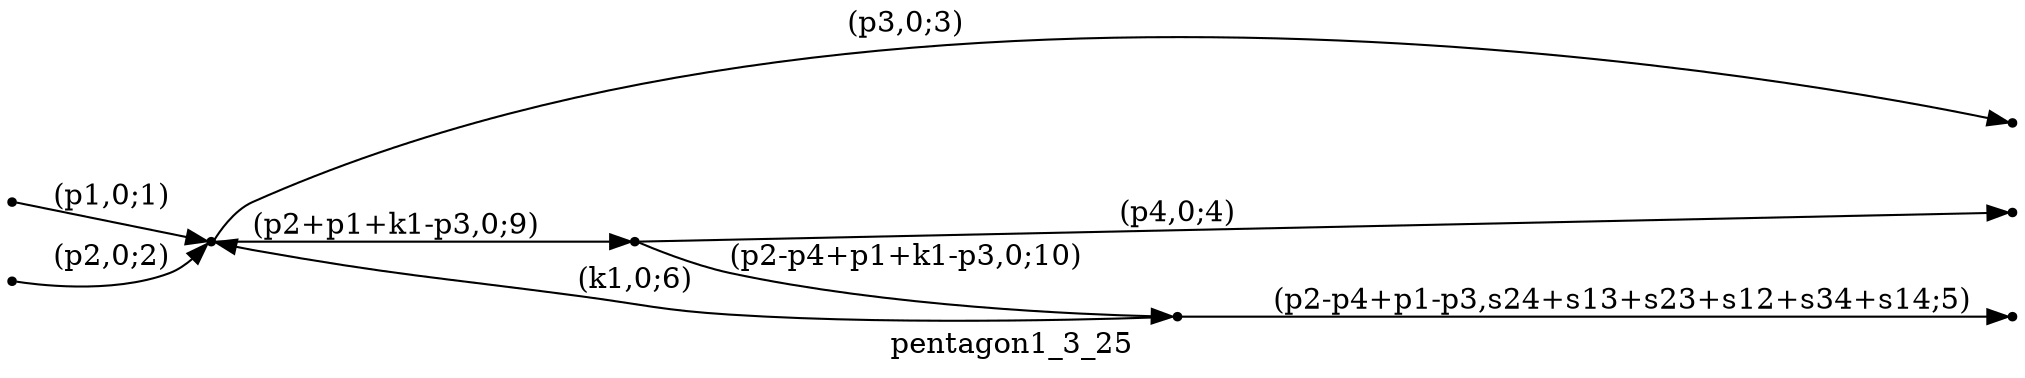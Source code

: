 digraph pentagon1_3_25 {
  label="pentagon1_3_25";
  rankdir="LR";
  subgraph edges {
    -1 -> 2 [label="(p1,0;1)"];
    -2 -> 2 [label="(p2,0;2)"];
    2 -> -3 [label="(p3,0;3)"];
    3 -> -4 [label="(p4,0;4)"];
    1 -> -5 [label="(p2-p4+p1-p3,s24+s13+s23+s12+s34+s14;5)"];
    1 -> 2 [label="(k1,0;6)"];
    2 -> 3 [label="(p2+p1+k1-p3,0;9)"];
    3 -> 1 [label="(p2-p4+p1+k1-p3,0;10)"];
  }
  subgraph incoming { rank="source"; -1; -2; }
  subgraph outgoing { rank="sink"; -3; -4; -5; }
-5 [shape=point];
-4 [shape=point];
-3 [shape=point];
-2 [shape=point];
-1 [shape=point];
1 [shape=point];
2 [shape=point];
3 [shape=point];
}

